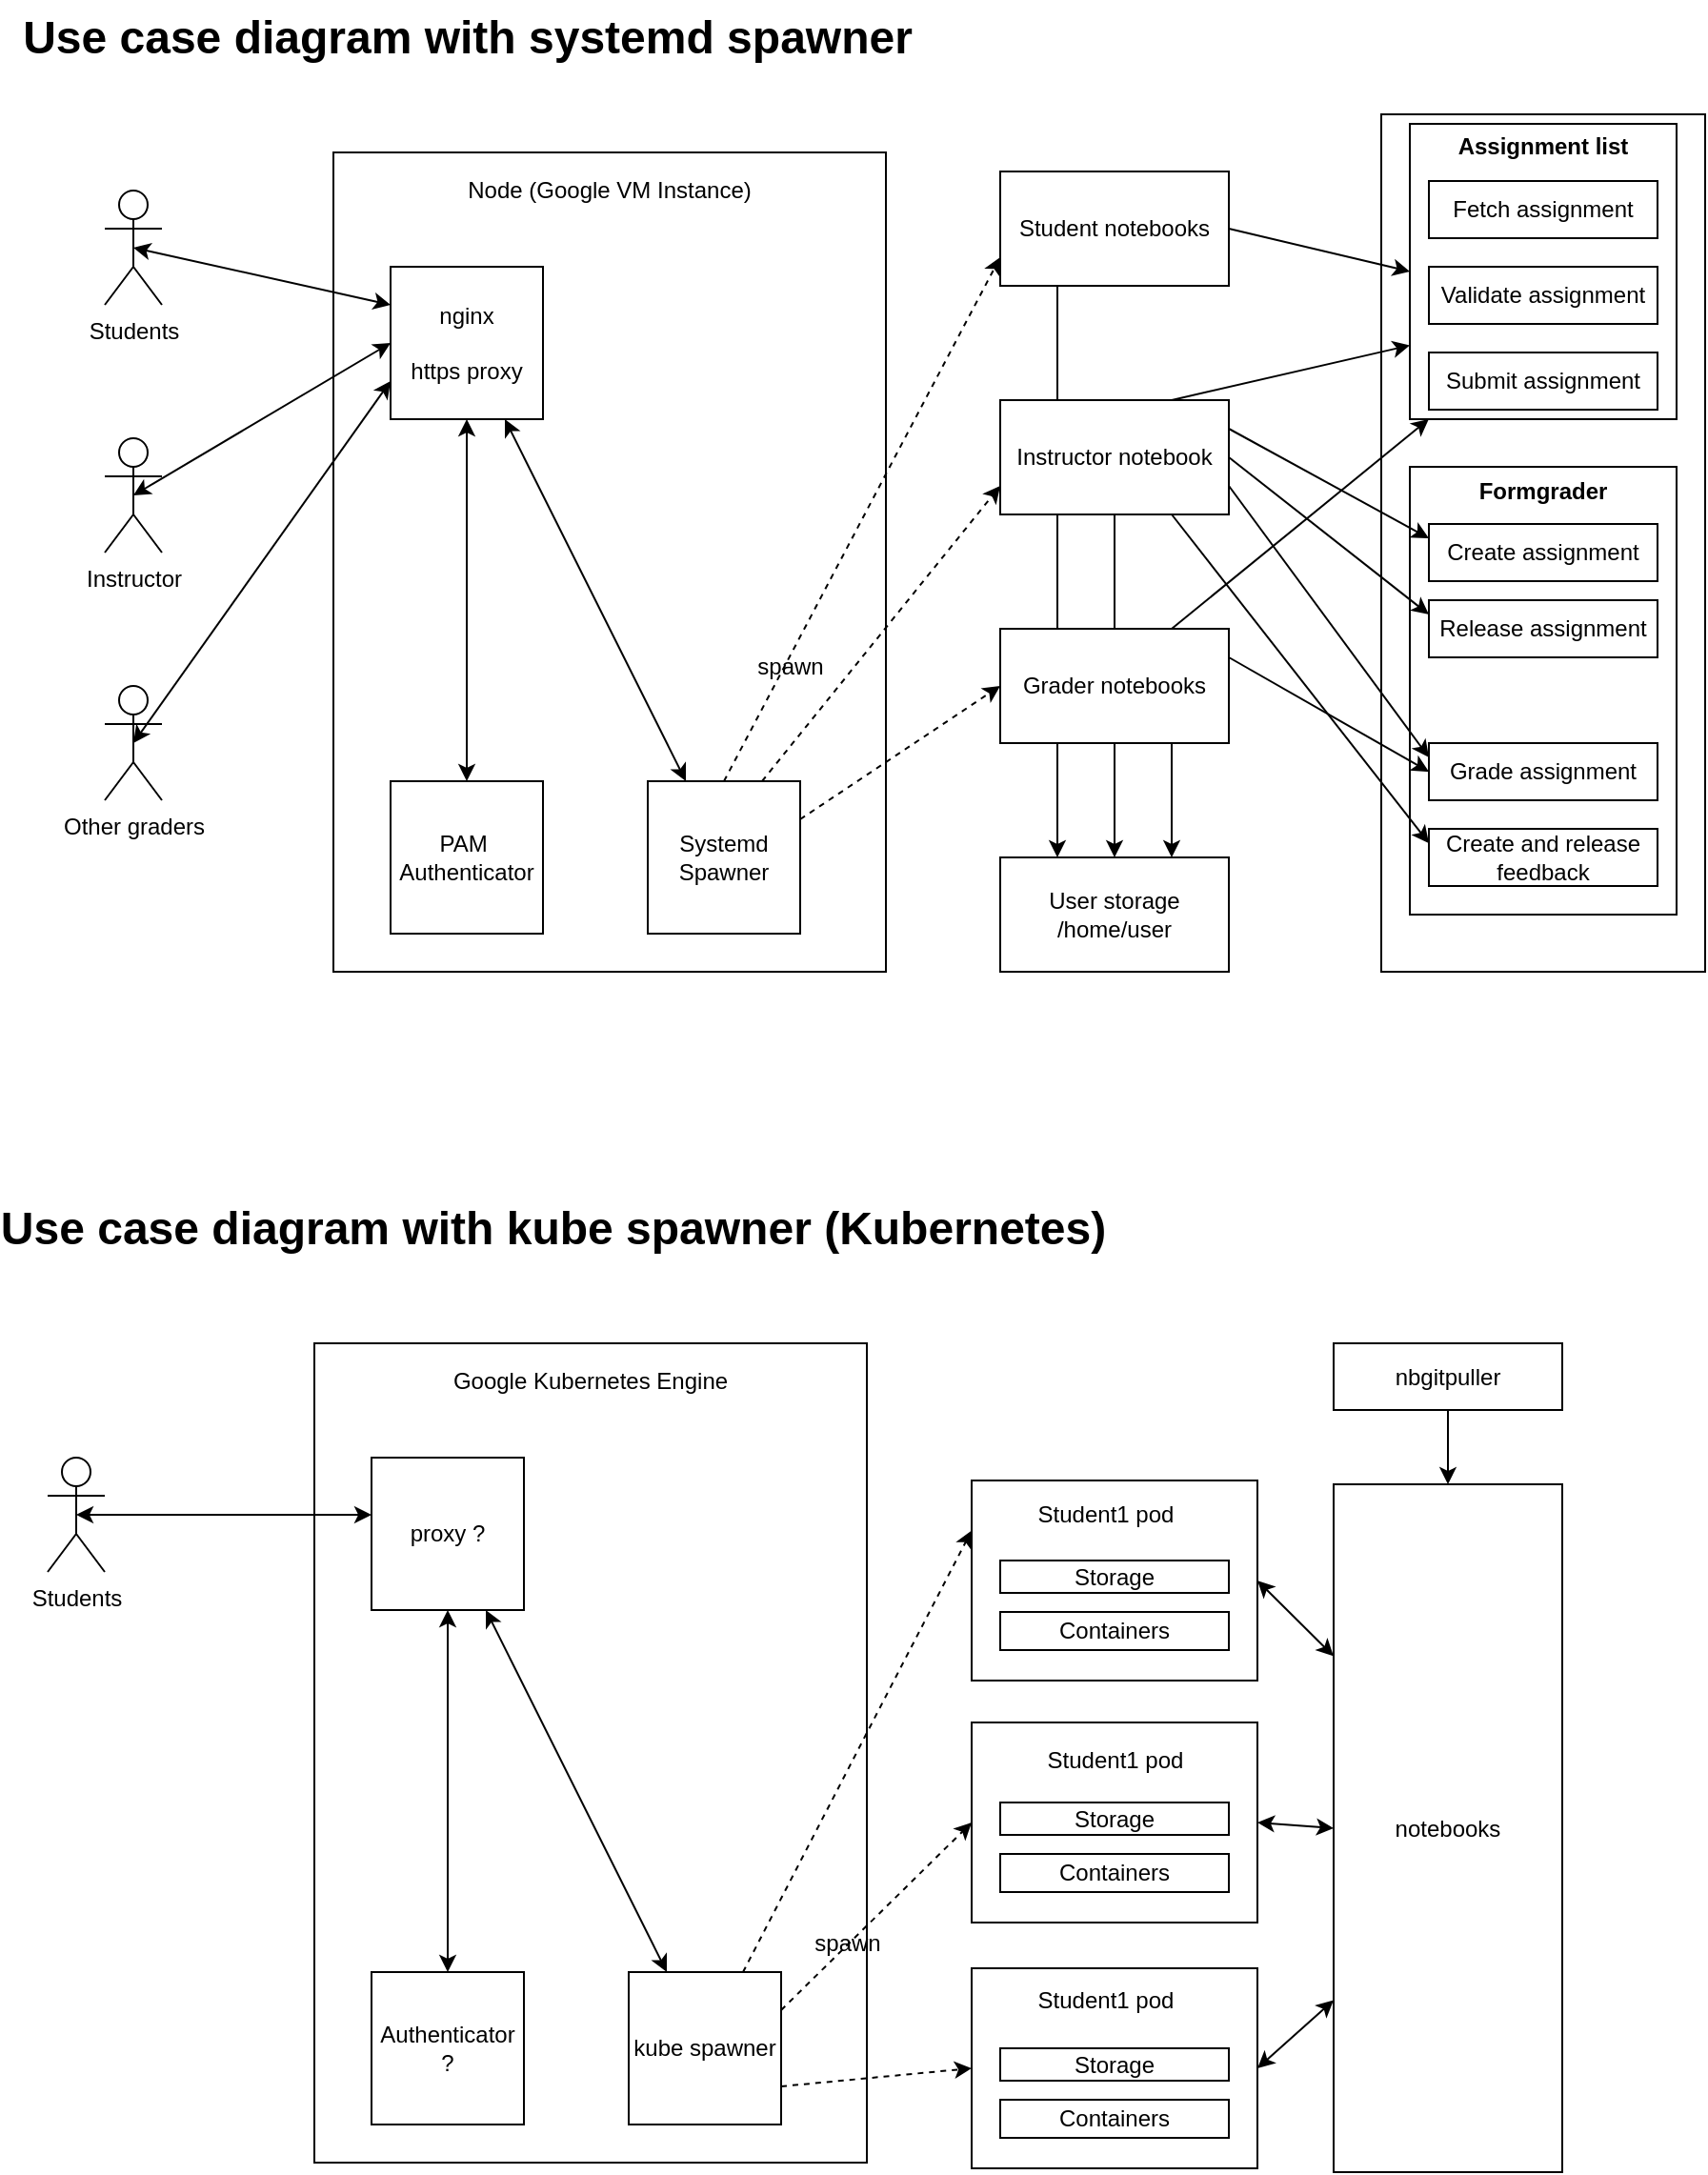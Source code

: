 <mxGraphModel dx="1079" dy="761" grid="1" gridSize="10" guides="1" tooltips="1" connect="1" arrows="1" fold="1" page="1" pageScale="1" pageWidth="850" pageHeight="1100" background="#ffffff"><root><mxCell id="0"/><mxCell id="1" parent="0"/><mxCell id="2" value="Students" style="shape=umlActor;verticalLabelPosition=bottom;labelBackgroundColor=#ffffff;verticalAlign=top;html=1;" parent="1" vertex="1"><mxGeometry x="60" y="110" width="30" height="60" as="geometry"/></mxCell><mxCell id="6" value="Instructor" style="shape=umlActor;verticalLabelPosition=bottom;labelBackgroundColor=#ffffff;verticalAlign=top;html=1;" parent="1" vertex="1"><mxGeometry x="60" y="240" width="30" height="60" as="geometry"/></mxCell><mxCell id="9" value="" style="rounded=0;whiteSpace=wrap;html=1;" parent="1" vertex="1"><mxGeometry x="180" y="90" width="290" height="430" as="geometry"/></mxCell><mxCell id="12" value="Other graders" style="shape=umlActor;verticalLabelPosition=bottom;labelBackgroundColor=#ffffff;verticalAlign=top;html=1;" parent="1" vertex="1"><mxGeometry x="60" y="370" width="30" height="60" as="geometry"/></mxCell><mxCell id="15" value="nginx&lt;div&gt;&lt;br&gt;&lt;/div&gt;&lt;div&gt;https proxy&lt;/div&gt;" style="whiteSpace=wrap;html=1;aspect=fixed;" parent="1" vertex="1"><mxGeometry x="210" y="150" width="80" height="80" as="geometry"/></mxCell><mxCell id="16" value="PAM&amp;nbsp;&lt;div&gt;Authenticator&lt;/div&gt;" style="whiteSpace=wrap;html=1;aspect=fixed;" parent="1" vertex="1"><mxGeometry x="210" y="420" width="80" height="80" as="geometry"/></mxCell><mxCell id="17" value="Systemd Spawner" style="whiteSpace=wrap;html=1;aspect=fixed;" parent="1" vertex="1"><mxGeometry x="345" y="420" width="80" height="80" as="geometry"/></mxCell><mxCell id="18" value="Student notebooks" style="rounded=0;whiteSpace=wrap;html=1;" parent="1" vertex="1"><mxGeometry x="530" y="100" width="120" height="60" as="geometry"/></mxCell><mxCell id="19" value="Instructor notebook" style="rounded=0;whiteSpace=wrap;html=1;" parent="1" vertex="1"><mxGeometry x="530" y="220" width="120" height="60" as="geometry"/></mxCell><mxCell id="20" value="Grader notebooks" style="rounded=0;whiteSpace=wrap;html=1;" parent="1" vertex="1"><mxGeometry x="530" y="340" width="120" height="60" as="geometry"/></mxCell><mxCell id="22" value="" style="endArrow=classic;startArrow=classic;html=1;entryX=0.5;entryY=1;exitX=0.5;exitY=0;" parent="1" source="16" target="15" edge="1"><mxGeometry width="50" height="50" relative="1" as="geometry"><mxPoint x="40" y="610" as="sourcePoint"/><mxPoint x="90" y="560" as="targetPoint"/><Array as="points"/></mxGeometry></mxCell><mxCell id="23" value="" style="endArrow=classic;startArrow=classic;html=1;" parent="1" source="17" target="15" edge="1"><mxGeometry width="50" height="50" relative="1" as="geometry"><mxPoint x="260" y="430" as="sourcePoint"/><mxPoint x="260" y="240" as="targetPoint"/><Array as="points"/></mxGeometry></mxCell><mxCell id="24" value="Node (Google VM Instance)" style="text;html=1;strokeColor=none;fillColor=none;align=center;verticalAlign=middle;whiteSpace=wrap;rounded=0;" parent="1" vertex="1"><mxGeometry x="230" y="100" width="190" height="20" as="geometry"/></mxCell><mxCell id="25" value="" style="endArrow=classic;html=1;dashed=1;exitX=1;exitY=0.25;entryX=0;entryY=0.5;" parent="1" source="17" target="20" edge="1"><mxGeometry width="50" height="50" relative="1" as="geometry"><mxPoint x="40" y="610" as="sourcePoint"/><mxPoint x="90" y="560" as="targetPoint"/></mxGeometry></mxCell><mxCell id="27" value="" style="endArrow=classic;html=1;dashed=1;exitX=0.75;exitY=0;entryX=0;entryY=0.75;" parent="1" source="17" target="19" edge="1"><mxGeometry width="50" height="50" relative="1" as="geometry"><mxPoint x="435" y="450" as="sourcePoint"/><mxPoint x="540" y="380" as="targetPoint"/></mxGeometry></mxCell><mxCell id="28" value="" style="endArrow=classic;html=1;dashed=1;exitX=0.5;exitY=0;entryX=0;entryY=0.75;" parent="1" source="17" target="18" edge="1"><mxGeometry width="50" height="50" relative="1" as="geometry"><mxPoint x="415" y="430" as="sourcePoint"/><mxPoint x="540" y="275" as="targetPoint"/></mxGeometry></mxCell><mxCell id="31" value="" style="rounded=0;whiteSpace=wrap;html=1;" parent="1" vertex="1"><mxGeometry x="730" y="70" width="170" height="450" as="geometry"/></mxCell><mxCell id="33" value="" style="rounded=0;whiteSpace=wrap;html=1;" parent="1" vertex="1"><mxGeometry x="745" y="75" width="140" height="155" as="geometry"/></mxCell><mxCell id="34" value="" style="rounded=0;whiteSpace=wrap;html=1;" parent="1" vertex="1"><mxGeometry x="745" y="255" width="140" height="235" as="geometry"/></mxCell><mxCell id="35" value="Create assignment" style="rounded=0;whiteSpace=wrap;html=1;" parent="1" vertex="1"><mxGeometry x="755" y="285" width="120" height="30" as="geometry"/></mxCell><mxCell id="36" value="Release assignment" style="rounded=0;whiteSpace=wrap;html=1;" parent="1" vertex="1"><mxGeometry x="755" y="325" width="120" height="30" as="geometry"/></mxCell><mxCell id="37" value="Grade assignment" style="rounded=0;whiteSpace=wrap;html=1;" parent="1" vertex="1"><mxGeometry x="755" y="400" width="120" height="30" as="geometry"/></mxCell><mxCell id="38" value="Create and release feedback" style="rounded=0;whiteSpace=wrap;html=1;" parent="1" vertex="1"><mxGeometry x="755" y="445" width="120" height="30" as="geometry"/></mxCell><mxCell id="39" value="" style="endArrow=classic;html=1;exitX=1;exitY=0.25;entryX=0;entryY=0.5;" parent="1" source="20" target="37" edge="1"><mxGeometry width="50" height="50" relative="1" as="geometry"><mxPoint x="260" y="610" as="sourcePoint"/><mxPoint x="310" y="560" as="targetPoint"/></mxGeometry></mxCell><mxCell id="41" value="" style="endArrow=classic;html=1;exitX=1;exitY=0.25;entryX=0;entryY=0.25;" parent="1" source="19" target="35" edge="1"><mxGeometry width="50" height="50" relative="1" as="geometry"><mxPoint x="660" y="365" as="sourcePoint"/><mxPoint x="760" y="365" as="targetPoint"/></mxGeometry></mxCell><mxCell id="42" value="" style="endArrow=classic;html=1;exitX=1;exitY=0.5;entryX=0;entryY=0.25;" parent="1" source="19" target="36" edge="1"><mxGeometry width="50" height="50" relative="1" as="geometry"><mxPoint x="660" y="245" as="sourcePoint"/><mxPoint x="760" y="278" as="targetPoint"/></mxGeometry></mxCell><mxCell id="43" value="" style="endArrow=classic;html=1;exitX=1;exitY=0.75;entryX=0;entryY=0.25;" parent="1" source="19" target="37" edge="1"><mxGeometry width="50" height="50" relative="1" as="geometry"><mxPoint x="660" y="260" as="sourcePoint"/><mxPoint x="760" y="318" as="targetPoint"/></mxGeometry></mxCell><mxCell id="44" value="" style="endArrow=classic;html=1;entryX=0;entryY=0.25;exitX=0.75;exitY=1;" parent="1" source="19" target="38" edge="1"><mxGeometry width="50" height="50" relative="1" as="geometry"><mxPoint x="652" y="290" as="sourcePoint"/><mxPoint x="760" y="358" as="targetPoint"/></mxGeometry></mxCell><mxCell id="45" value="" style="endArrow=classic;html=1;exitX=1;exitY=0.5;entryX=0;entryY=0.5;" parent="1" source="18" target="33" edge="1"><mxGeometry width="50" height="50" relative="1" as="geometry"><mxPoint x="660" y="245" as="sourcePoint"/><mxPoint x="760" y="278" as="targetPoint"/></mxGeometry></mxCell><mxCell id="46" value="Formgrader" style="text;html=1;strokeColor=none;fillColor=none;align=center;verticalAlign=middle;whiteSpace=wrap;rounded=0;fontStyle=1" parent="1" vertex="1"><mxGeometry x="795" y="258" width="40" height="20" as="geometry"/></mxCell><mxCell id="47" value="Use case diagram with systemd spawner" style="text;strokeColor=none;fillColor=none;html=1;fontSize=24;fontStyle=1;verticalAlign=middle;align=center;" parent="1" vertex="1"><mxGeometry x="200" y="10" width="100" height="40" as="geometry"/></mxCell><mxCell id="51" value="spawn" style="text;html=1;strokeColor=none;fillColor=none;align=center;verticalAlign=middle;whiteSpace=wrap;rounded=0;" parent="1" vertex="1"><mxGeometry x="400" y="350" width="40" height="20" as="geometry"/></mxCell><mxCell id="52" value="" style="endArrow=classic;startArrow=classic;html=1;entryX=0;entryY=0.25;exitX=0.5;exitY=0.5;exitPerimeter=0;" parent="1" source="2" target="15" edge="1"><mxGeometry width="50" height="50" relative="1" as="geometry"><mxPoint x="20" y="610" as="sourcePoint"/><mxPoint x="70" y="560" as="targetPoint"/></mxGeometry></mxCell><mxCell id="53" value="" style="endArrow=classic;startArrow=classic;html=1;entryX=0;entryY=0.5;exitX=0.5;exitY=0.5;exitPerimeter=0;" parent="1" source="6" target="15" edge="1"><mxGeometry width="50" height="50" relative="1" as="geometry"><mxPoint x="84.529" y="150.235" as="sourcePoint"/><mxPoint x="219.824" y="179.647" as="targetPoint"/></mxGeometry></mxCell><mxCell id="54" value="" style="endArrow=classic;startArrow=classic;html=1;entryX=0;entryY=0.75;exitX=0.5;exitY=0.5;exitPerimeter=0;" parent="1" source="12" target="15" edge="1"><mxGeometry width="50" height="50" relative="1" as="geometry"><mxPoint x="94.529" y="160.235" as="sourcePoint"/><mxPoint x="229.824" y="189.647" as="targetPoint"/></mxGeometry></mxCell><mxCell id="56" value="Fetch assignment" style="rounded=0;whiteSpace=wrap;html=1;" parent="1" vertex="1"><mxGeometry x="755" y="105" width="120" height="30" as="geometry"/></mxCell><mxCell id="57" value="Validate assignment" style="rounded=0;whiteSpace=wrap;html=1;" parent="1" vertex="1"><mxGeometry x="755" y="150" width="120" height="30" as="geometry"/></mxCell><mxCell id="58" value="Submit assignment" style="rounded=0;whiteSpace=wrap;html=1;" parent="1" vertex="1"><mxGeometry x="755" y="195" width="120" height="30" as="geometry"/></mxCell><mxCell id="59" value="Assignment list" style="text;html=1;strokeColor=none;fillColor=none;align=center;verticalAlign=middle;whiteSpace=wrap;rounded=0;fontStyle=1" parent="1" vertex="1"><mxGeometry x="765" y="77" width="100" height="20" as="geometry"/></mxCell><mxCell id="60" value="" style="endArrow=classic;html=1;exitX=0.75;exitY=0;entryX=0;entryY=0.75;" parent="1" source="19" target="33" edge="1"><mxGeometry width="50" height="50" relative="1" as="geometry"><mxPoint x="659.824" y="245.529" as="sourcePoint"/><mxPoint x="759.824" y="277.294" as="targetPoint"/></mxGeometry></mxCell><mxCell id="61" style="edgeStyle=orthogonalEdgeStyle;rounded=0;html=1;exitX=0.5;exitY=1;jettySize=auto;orthogonalLoop=1;" parent="1" source="35" target="35" edge="1"><mxGeometry relative="1" as="geometry"/></mxCell><mxCell id="62" value="" style="endArrow=classic;html=1;exitX=0.75;exitY=0;entryX=0.071;entryY=1;entryPerimeter=0;" parent="1" source="20" target="33" edge="1"><mxGeometry width="50" height="50" relative="1" as="geometry"><mxPoint x="659.824" y="365.529" as="sourcePoint"/><mxPoint x="759.824" y="365.529" as="targetPoint"/></mxGeometry></mxCell><mxCell id="63" value="Students" style="shape=umlActor;verticalLabelPosition=bottom;labelBackgroundColor=#ffffff;verticalAlign=top;html=1;" parent="1" vertex="1"><mxGeometry x="30" y="775" width="30" height="60" as="geometry"/></mxCell><mxCell id="65" value="" style="rounded=0;whiteSpace=wrap;html=1;" parent="1" vertex="1"><mxGeometry x="170" y="715" width="290" height="430" as="geometry"/></mxCell><mxCell id="67" value="proxy ?" style="whiteSpace=wrap;html=1;aspect=fixed;" parent="1" vertex="1"><mxGeometry x="200" y="775" width="80" height="80" as="geometry"/></mxCell><mxCell id="68" value="Authenticator ?" style="whiteSpace=wrap;html=1;aspect=fixed;" parent="1" vertex="1"><mxGeometry x="200" y="1045" width="80" height="80" as="geometry"/></mxCell><mxCell id="69" value="kube spawner" style="whiteSpace=wrap;html=1;aspect=fixed;" parent="1" vertex="1"><mxGeometry x="335" y="1045" width="80" height="80" as="geometry"/></mxCell><mxCell id="70" value="notebooks" style="rounded=0;whiteSpace=wrap;html=1;" parent="1" vertex="1"><mxGeometry x="705" y="789" width="120" height="361" as="geometry"/></mxCell><mxCell id="73" value="" style="endArrow=classic;startArrow=classic;html=1;entryX=0.5;entryY=1;exitX=0.5;exitY=0;" parent="1" source="68" target="67" edge="1"><mxGeometry width="50" height="50" relative="1" as="geometry"><mxPoint x="30" y="1235" as="sourcePoint"/><mxPoint x="80" y="1185" as="targetPoint"/><Array as="points"/></mxGeometry></mxCell><mxCell id="74" value="" style="endArrow=classic;startArrow=classic;html=1;" parent="1" source="69" target="67" edge="1"><mxGeometry width="50" height="50" relative="1" as="geometry"><mxPoint x="250" y="1055" as="sourcePoint"/><mxPoint x="250" y="865" as="targetPoint"/><Array as="points"/></mxGeometry></mxCell><mxCell id="75" value="Google Kubernetes Engine" style="text;html=1;strokeColor=none;fillColor=none;align=center;verticalAlign=middle;whiteSpace=wrap;rounded=0;" parent="1" vertex="1"><mxGeometry x="220" y="725" width="190" height="20" as="geometry"/></mxCell><mxCell id="76" value="" style="endArrow=classic;html=1;dashed=1;exitX=1;exitY=0.75;entryX=0;entryY=0.5;" parent="1" source="69" target="137" edge="1"><mxGeometry width="50" height="50" relative="1" as="geometry"><mxPoint x="30" y="1235" as="sourcePoint"/><mxPoint x="519.706" y="995.529" as="targetPoint"/></mxGeometry></mxCell><mxCell id="77" value="" style="endArrow=classic;html=1;dashed=1;exitX=0.75;exitY=0;entryX=0;entryY=0.25;" parent="1" source="69" target="114" edge="1"><mxGeometry width="50" height="50" relative="1" as="geometry"><mxPoint x="425" y="1075" as="sourcePoint"/><mxPoint x="520" y="900" as="targetPoint"/></mxGeometry></mxCell><mxCell id="78" value="" style="endArrow=classic;html=1;dashed=1;exitX=1;exitY=0.25;entryX=0;entryY=0.5;" parent="1" source="69" target="133" edge="1"><mxGeometry width="50" height="50" relative="1" as="geometry"><mxPoint x="405" y="1055" as="sourcePoint"/><mxPoint x="530" y="900" as="targetPoint"/></mxGeometry></mxCell><mxCell id="94" value="Use case diagram with kube spawner (Kubernetes)" style="text;strokeColor=none;fillColor=none;html=1;fontSize=24;fontStyle=1;verticalAlign=middle;align=center;" parent="1" vertex="1"><mxGeometry x="245" y="635" width="100" height="40" as="geometry"/></mxCell><mxCell id="95" value="spawn" style="text;html=1;strokeColor=none;fillColor=none;align=center;verticalAlign=middle;whiteSpace=wrap;rounded=0;" parent="1" vertex="1"><mxGeometry x="430" y="1020" width="40" height="20" as="geometry"/></mxCell><mxCell id="96" value="" style="endArrow=classic;startArrow=classic;html=1;exitX=0.5;exitY=0.5;exitPerimeter=0;" parent="1" source="63" edge="1"><mxGeometry width="50" height="50" relative="1" as="geometry"><mxPoint x="10" y="1235" as="sourcePoint"/><mxPoint x="200" y="805" as="targetPoint"/></mxGeometry></mxCell><mxCell id="110" value="nbgitpuller" style="rounded=0;whiteSpace=wrap;html=1;" parent="1" vertex="1"><mxGeometry x="705" y="715" width="120" height="35" as="geometry"/></mxCell><mxCell id="114" value="" style="rounded=0;whiteSpace=wrap;html=1;" parent="1" vertex="1"><mxGeometry x="515" y="787" width="150" height="105" as="geometry"/></mxCell><mxCell id="119" value="Storage" style="rounded=0;whiteSpace=wrap;html=1;" parent="1" vertex="1"><mxGeometry x="530" y="829" width="120" height="17" as="geometry"/></mxCell><mxCell id="120" value="Containers" style="rounded=0;whiteSpace=wrap;html=1;" parent="1" vertex="1"><mxGeometry x="530" y="856" width="120" height="20" as="geometry"/></mxCell><mxCell id="121" value="User storage&lt;div&gt;/home/user&lt;/div&gt;" style="rounded=0;whiteSpace=wrap;html=1;" parent="1" vertex="1"><mxGeometry x="530" y="460" width="120" height="60" as="geometry"/></mxCell><mxCell id="122" value="" style="endArrow=classic;html=1;entryX=0.5;entryY=0;" parent="1" target="121" edge="1"><mxGeometry width="50" height="50" relative="1" as="geometry"><mxPoint x="590" y="400" as="sourcePoint"/><mxPoint x="60" y="1400" as="targetPoint"/></mxGeometry></mxCell><mxCell id="123" value="" style="endArrow=classic;html=1;entryX=0.25;entryY=0;exitX=0.25;exitY=1;" parent="1" source="20" target="121" edge="1"><mxGeometry width="50" height="50" relative="1" as="geometry"><mxPoint x="550" y="400" as="sourcePoint"/><mxPoint x="550" y="460" as="targetPoint"/></mxGeometry></mxCell><mxCell id="124" value="" style="endArrow=classic;html=1;entryX=0.5;entryY=0;" parent="1" edge="1"><mxGeometry width="50" height="50" relative="1" as="geometry"><mxPoint x="620" y="400" as="sourcePoint"/><mxPoint x="620" y="460" as="targetPoint"/></mxGeometry></mxCell><mxCell id="125" value="" style="endArrow=none;html=1;entryX=0.25;entryY=1;exitX=0.25;exitY=0;" parent="1" source="19" target="18" edge="1"><mxGeometry width="50" height="50" relative="1" as="geometry"><mxPoint x="570" y="200" as="sourcePoint"/><mxPoint x="620" y="150" as="targetPoint"/></mxGeometry></mxCell><mxCell id="127" value="" style="endArrow=none;html=1;entryX=0.25;entryY=1;exitX=0.25;exitY=0;" parent="1" source="20" target="19" edge="1"><mxGeometry width="50" height="50" relative="1" as="geometry"><mxPoint x="570" y="230" as="sourcePoint"/><mxPoint x="570" y="170" as="targetPoint"/></mxGeometry></mxCell><mxCell id="128" value="" style="endArrow=none;html=1;entryX=0.5;entryY=1;exitX=0.5;exitY=0;" parent="1" source="20" target="19" edge="1"><mxGeometry width="50" height="50" relative="1" as="geometry"><mxPoint x="570" y="350" as="sourcePoint"/><mxPoint x="570" y="290" as="targetPoint"/></mxGeometry></mxCell><mxCell id="130" value="Student1 pod" style="text;html=1;strokeColor=none;fillColor=none;align=center;verticalAlign=middle;whiteSpace=wrap;rounded=0;" parent="1" vertex="1"><mxGeometry x="538" y="795" width="95" height="20" as="geometry"/></mxCell><mxCell id="133" value="" style="rounded=0;whiteSpace=wrap;html=1;" parent="1" vertex="1"><mxGeometry x="515" y="914" width="150" height="105" as="geometry"/></mxCell><mxCell id="134" value="Storage" style="rounded=0;whiteSpace=wrap;html=1;" parent="1" vertex="1"><mxGeometry x="530" y="956" width="120" height="17" as="geometry"/></mxCell><mxCell id="135" value="Containers" style="rounded=0;whiteSpace=wrap;html=1;" parent="1" vertex="1"><mxGeometry x="530" y="983" width="120" height="20" as="geometry"/></mxCell><mxCell id="137" value="" style="rounded=0;whiteSpace=wrap;html=1;" parent="1" vertex="1"><mxGeometry x="515" y="1043" width="150" height="105" as="geometry"/></mxCell><mxCell id="138" value="Storage" style="rounded=0;whiteSpace=wrap;html=1;" parent="1" vertex="1"><mxGeometry x="530" y="1085" width="120" height="17" as="geometry"/></mxCell><mxCell id="139" value="Containers" style="rounded=0;whiteSpace=wrap;html=1;" parent="1" vertex="1"><mxGeometry x="530" y="1112" width="120" height="20" as="geometry"/></mxCell><mxCell id="141" value="" style="endArrow=classic;html=1;entryX=0.5;entryY=0;exitX=0.5;exitY=1;" parent="1" source="110" target="70" edge="1"><mxGeometry width="50" height="50" relative="1" as="geometry"><mxPoint x="10" y="1220" as="sourcePoint"/><mxPoint x="60" y="1170" as="targetPoint"/></mxGeometry></mxCell><mxCell id="143" value="" style="endArrow=classic;startArrow=classic;html=1;entryX=0;entryY=0.25;exitX=1;exitY=0.5;" parent="1" source="114" target="70" edge="1"><mxGeometry width="50" height="50" relative="1" as="geometry"><mxPoint x="10" y="1220" as="sourcePoint"/><mxPoint x="60" y="1170" as="targetPoint"/></mxGeometry></mxCell><mxCell id="144" value="" style="endArrow=classic;startArrow=classic;html=1;entryX=0;entryY=0.5;exitX=1;exitY=0.5;" parent="1" source="133" target="70" edge="1"><mxGeometry width="50" height="50" relative="1" as="geometry"><mxPoint x="675" y="850" as="sourcePoint"/><mxPoint x="715" y="889" as="targetPoint"/></mxGeometry></mxCell><mxCell id="145" value="" style="endArrow=classic;startArrow=classic;html=1;entryX=0;entryY=0.75;exitX=1;exitY=0.5;" parent="1" source="137" target="70" edge="1"><mxGeometry width="50" height="50" relative="1" as="geometry"><mxPoint x="675" y="977" as="sourcePoint"/><mxPoint x="715" y="980" as="targetPoint"/></mxGeometry></mxCell><mxCell id="150" value="Student1 pod" style="text;html=1;strokeColor=none;fillColor=none;align=center;verticalAlign=middle;whiteSpace=wrap;rounded=0;" parent="1" vertex="1"><mxGeometry x="543" y="924" width="95" height="20" as="geometry"/></mxCell><mxCell id="151" value="Student1 pod" style="text;html=1;strokeColor=none;fillColor=none;align=center;verticalAlign=middle;whiteSpace=wrap;rounded=0;" parent="1" vertex="1"><mxGeometry x="538" y="1050" width="95" height="20" as="geometry"/></mxCell></root></mxGraphModel>